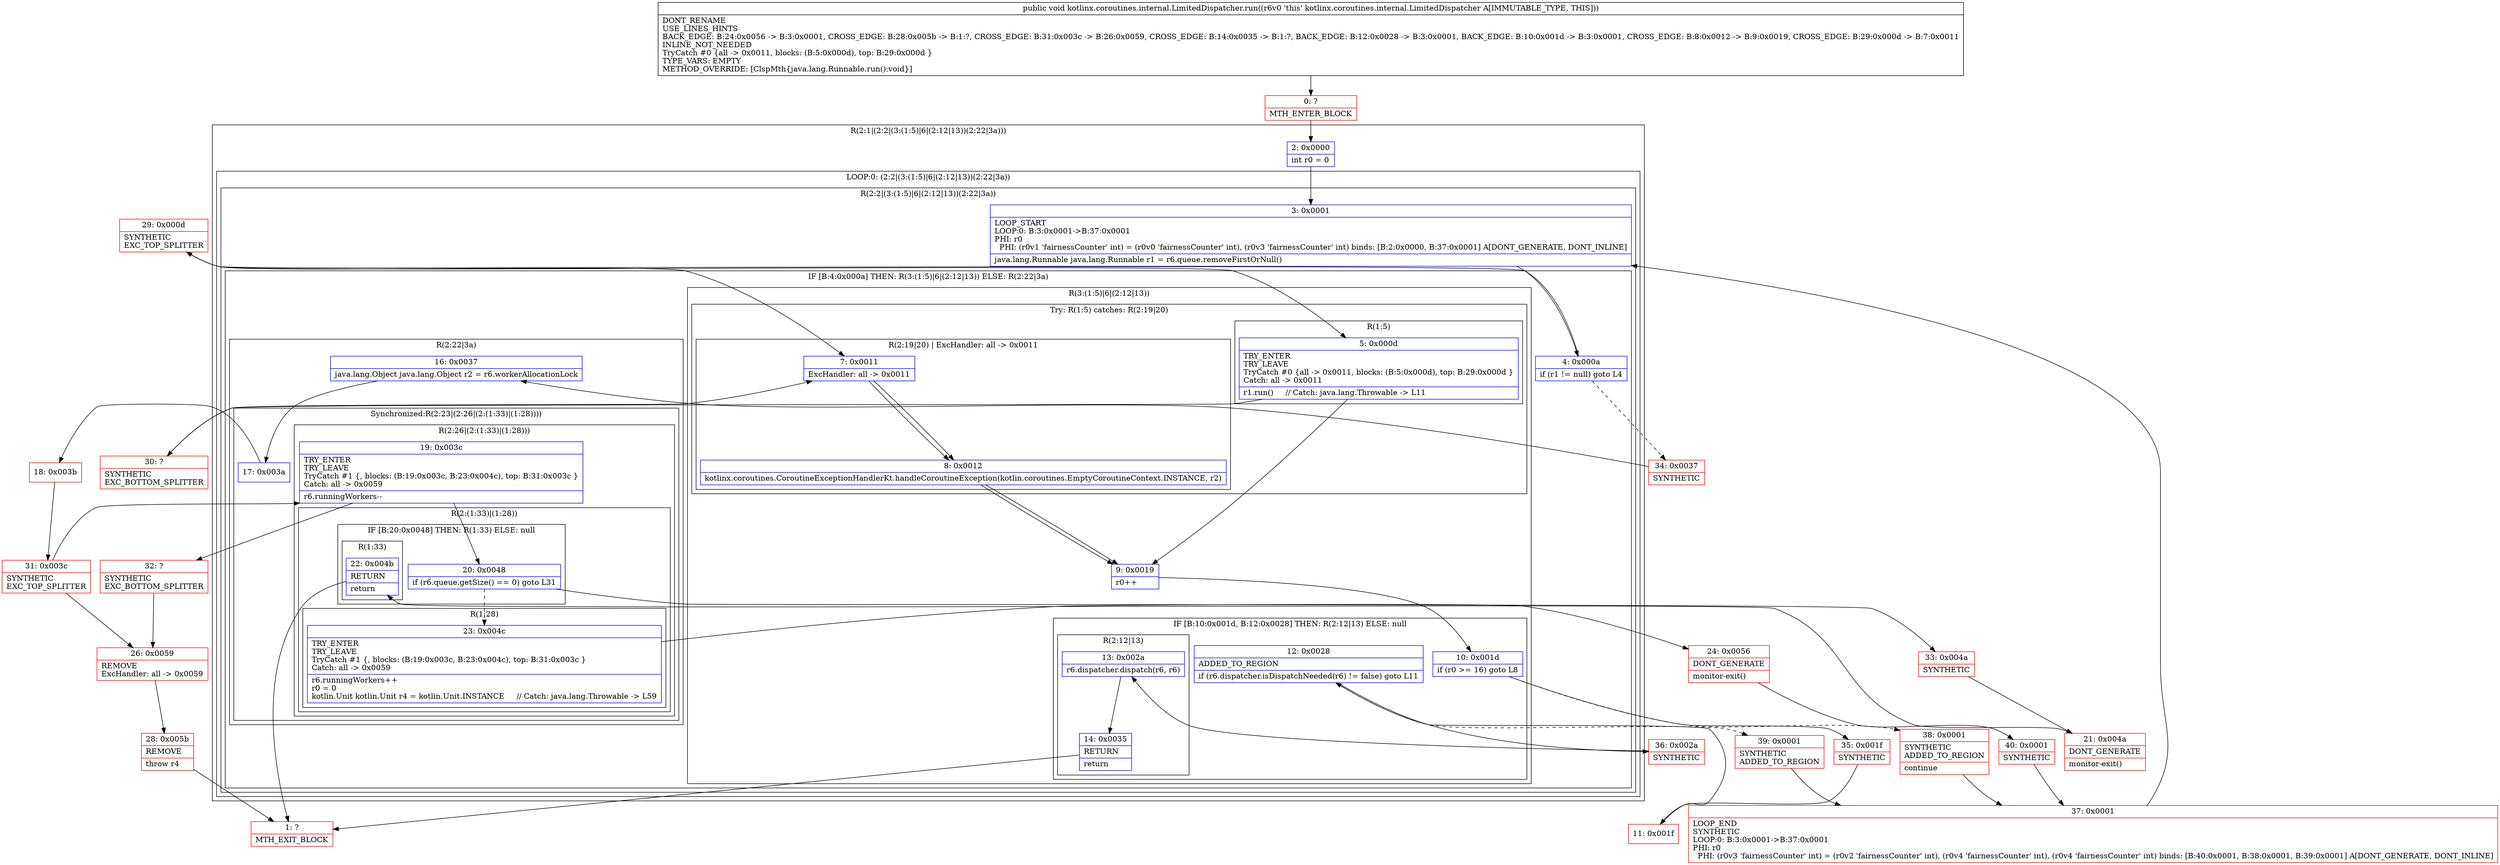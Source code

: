 digraph "CFG forkotlinx.coroutines.internal.LimitedDispatcher.run()V" {
subgraph cluster_Region_2138165971 {
label = "R(2:1|(2:2|(3:(1:5)|6|(2:12|13))(2:22|3a)))";
node [shape=record,color=blue];
Node_2 [shape=record,label="{2\:\ 0x0000|int r0 = 0\l}"];
subgraph cluster_LoopRegion_1988298737 {
label = "LOOP:0: (2:2|(3:(1:5)|6|(2:12|13))(2:22|3a))";
node [shape=record,color=blue];
subgraph cluster_Region_582034191 {
label = "R(2:2|(3:(1:5)|6|(2:12|13))(2:22|3a))";
node [shape=record,color=blue];
Node_3 [shape=record,label="{3\:\ 0x0001|LOOP_START\lLOOP:0: B:3:0x0001\-\>B:37:0x0001\lPHI: r0 \l  PHI: (r0v1 'fairnessCounter' int) = (r0v0 'fairnessCounter' int), (r0v3 'fairnessCounter' int) binds: [B:2:0x0000, B:37:0x0001] A[DONT_GENERATE, DONT_INLINE]\l|java.lang.Runnable java.lang.Runnable r1 = r6.queue.removeFirstOrNull()\l}"];
subgraph cluster_IfRegion_1390589427 {
label = "IF [B:4:0x000a] THEN: R(3:(1:5)|6|(2:12|13)) ELSE: R(2:22|3a)";
node [shape=record,color=blue];
Node_4 [shape=record,label="{4\:\ 0x000a|if (r1 != null) goto L4\l}"];
subgraph cluster_Region_1931412144 {
label = "R(3:(1:5)|6|(2:12|13))";
node [shape=record,color=blue];
subgraph cluster_TryCatchRegion_142415172 {
label = "Try: R(1:5) catches: R(2:19|20)";
node [shape=record,color=blue];
subgraph cluster_Region_1499674525 {
label = "R(1:5)";
node [shape=record,color=blue];
Node_5 [shape=record,label="{5\:\ 0x000d|TRY_ENTER\lTRY_LEAVE\lTryCatch #0 \{all \-\> 0x0011, blocks: (B:5:0x000d), top: B:29:0x000d \}\lCatch: all \-\> 0x0011\l|r1.run()     \/\/ Catch: java.lang.Throwable \-\> L11\l}"];
}
subgraph cluster_Region_1258712341 {
label = "R(2:19|20) | ExcHandler: all \-\> 0x0011\l";
node [shape=record,color=blue];
Node_7 [shape=record,label="{7\:\ 0x0011|ExcHandler: all \-\> 0x0011\l}"];
Node_8 [shape=record,label="{8\:\ 0x0012|kotlinx.coroutines.CoroutineExceptionHandlerKt.handleCoroutineException(kotlin.coroutines.EmptyCoroutineContext.INSTANCE, r2)\l}"];
}
}
Node_9 [shape=record,label="{9\:\ 0x0019|r0++\l}"];
subgraph cluster_IfRegion_1395098866 {
label = "IF [B:10:0x001d, B:12:0x0028] THEN: R(2:12|13) ELSE: null";
node [shape=record,color=blue];
Node_10 [shape=record,label="{10\:\ 0x001d|if (r0 \>= 16) goto L8\l}"];
Node_12 [shape=record,label="{12\:\ 0x0028|ADDED_TO_REGION\l|if (r6.dispatcher.isDispatchNeeded(r6) != false) goto L11\l}"];
subgraph cluster_Region_474518558 {
label = "R(2:12|13)";
node [shape=record,color=blue];
Node_13 [shape=record,label="{13\:\ 0x002a|r6.dispatcher.dispatch(r6, r6)\l}"];
Node_14 [shape=record,label="{14\:\ 0x0035|RETURN\l|return\l}"];
}
}
}
subgraph cluster_Region_906770519 {
label = "R(2:22|3a)";
node [shape=record,color=blue];
Node_16 [shape=record,label="{16\:\ 0x0037|java.lang.Object java.lang.Object r2 = r6.workerAllocationLock\l}"];
subgraph cluster_SynchronizedRegion_487513282 {
label = "Synchronized:R(2:23|(2:26|(2:(1:33)|(1:28))))";
node [shape=record,color=blue];
Node_17 [shape=record,label="{17\:\ 0x003a}"];
subgraph cluster_Region_1914352873 {
label = "R(2:26|(2:(1:33)|(1:28)))";
node [shape=record,color=blue];
Node_19 [shape=record,label="{19\:\ 0x003c|TRY_ENTER\lTRY_LEAVE\lTryCatch #1 \{, blocks: (B:19:0x003c, B:23:0x004c), top: B:31:0x003c \}\lCatch: all \-\> 0x0059\l|r6.runningWorkers\-\-\l}"];
subgraph cluster_Region_313350363 {
label = "R(2:(1:33)|(1:28))";
node [shape=record,color=blue];
subgraph cluster_IfRegion_1790701918 {
label = "IF [B:20:0x0048] THEN: R(1:33) ELSE: null";
node [shape=record,color=blue];
Node_20 [shape=record,label="{20\:\ 0x0048|if (r6.queue.getSize() == 0) goto L31\l}"];
subgraph cluster_Region_847999091 {
label = "R(1:33)";
node [shape=record,color=blue];
Node_22 [shape=record,label="{22\:\ 0x004b|RETURN\l|return\l}"];
}
}
subgraph cluster_Region_728459547 {
label = "R(1:28)";
node [shape=record,color=blue];
Node_23 [shape=record,label="{23\:\ 0x004c|TRY_ENTER\lTRY_LEAVE\lTryCatch #1 \{, blocks: (B:19:0x003c, B:23:0x004c), top: B:31:0x003c \}\lCatch: all \-\> 0x0059\l|r6.runningWorkers++\lr0 = 0\lkotlin.Unit kotlin.Unit r4 = kotlin.Unit.INSTANCE     \/\/ Catch: java.lang.Throwable \-\> L59\l}"];
}
}
}
}
}
}
}
}
}
subgraph cluster_Region_1258712341 {
label = "R(2:19|20) | ExcHandler: all \-\> 0x0011\l";
node [shape=record,color=blue];
Node_7 [shape=record,label="{7\:\ 0x0011|ExcHandler: all \-\> 0x0011\l}"];
Node_8 [shape=record,label="{8\:\ 0x0012|kotlinx.coroutines.CoroutineExceptionHandlerKt.handleCoroutineException(kotlin.coroutines.EmptyCoroutineContext.INSTANCE, r2)\l}"];
}
Node_0 [shape=record,color=red,label="{0\:\ ?|MTH_ENTER_BLOCK\l}"];
Node_29 [shape=record,color=red,label="{29\:\ 0x000d|SYNTHETIC\lEXC_TOP_SPLITTER\l}"];
Node_35 [shape=record,color=red,label="{35\:\ 0x001f|SYNTHETIC\l}"];
Node_11 [shape=record,color=red,label="{11\:\ 0x001f}"];
Node_36 [shape=record,color=red,label="{36\:\ 0x002a|SYNTHETIC\l}"];
Node_1 [shape=record,color=red,label="{1\:\ ?|MTH_EXIT_BLOCK\l}"];
Node_39 [shape=record,color=red,label="{39\:\ 0x0001|SYNTHETIC\lADDED_TO_REGION\l}"];
Node_37 [shape=record,color=red,label="{37\:\ 0x0001|LOOP_END\lSYNTHETIC\lLOOP:0: B:3:0x0001\-\>B:37:0x0001\lPHI: r0 \l  PHI: (r0v3 'fairnessCounter' int) = (r0v2 'fairnessCounter' int), (r0v4 'fairnessCounter' int), (r0v4 'fairnessCounter' int) binds: [B:40:0x0001, B:38:0x0001, B:39:0x0001] A[DONT_GENERATE, DONT_INLINE]\l}"];
Node_38 [shape=record,color=red,label="{38\:\ 0x0001|SYNTHETIC\lADDED_TO_REGION\l|continue\l}"];
Node_30 [shape=record,color=red,label="{30\:\ ?|SYNTHETIC\lEXC_BOTTOM_SPLITTER\l}"];
Node_34 [shape=record,color=red,label="{34\:\ 0x0037|SYNTHETIC\l}"];
Node_18 [shape=record,color=red,label="{18\:\ 0x003b}"];
Node_31 [shape=record,color=red,label="{31\:\ 0x003c|SYNTHETIC\lEXC_TOP_SPLITTER\l}"];
Node_24 [shape=record,color=red,label="{24\:\ 0x0056|DONT_GENERATE\l|monitor\-exit()\l}"];
Node_40 [shape=record,color=red,label="{40\:\ 0x0001|SYNTHETIC\l}"];
Node_33 [shape=record,color=red,label="{33\:\ 0x004a|SYNTHETIC\l}"];
Node_21 [shape=record,color=red,label="{21\:\ 0x004a|DONT_GENERATE\l|monitor\-exit()\l}"];
Node_32 [shape=record,color=red,label="{32\:\ ?|SYNTHETIC\lEXC_BOTTOM_SPLITTER\l}"];
Node_26 [shape=record,color=red,label="{26\:\ 0x0059|REMOVE\lExcHandler: all \-\> 0x0059\l}"];
Node_28 [shape=record,color=red,label="{28\:\ 0x005b|REMOVE\l|throw r4\l}"];
MethodNode[shape=record,label="{public void kotlinx.coroutines.internal.LimitedDispatcher.run((r6v0 'this' kotlinx.coroutines.internal.LimitedDispatcher A[IMMUTABLE_TYPE, THIS]))  | DONT_RENAME\lUSE_LINES_HINTS\lBACK_EDGE: B:24:0x0056 \-\> B:3:0x0001, CROSS_EDGE: B:28:0x005b \-\> B:1:?, CROSS_EDGE: B:31:0x003c \-\> B:26:0x0059, CROSS_EDGE: B:14:0x0035 \-\> B:1:?, BACK_EDGE: B:12:0x0028 \-\> B:3:0x0001, BACK_EDGE: B:10:0x001d \-\> B:3:0x0001, CROSS_EDGE: B:8:0x0012 \-\> B:9:0x0019, CROSS_EDGE: B:29:0x000d \-\> B:7:0x0011\lINLINE_NOT_NEEDED\lTryCatch #0 \{all \-\> 0x0011, blocks: (B:5:0x000d), top: B:29:0x000d \}\lTYPE_VARS: EMPTY\lMETHOD_OVERRIDE: [ClspMth\{java.lang.Runnable.run():void\}]\l}"];
MethodNode -> Node_0;Node_2 -> Node_3;
Node_3 -> Node_4;
Node_4 -> Node_29;
Node_4 -> Node_34[style=dashed];
Node_5 -> Node_9;
Node_5 -> Node_30;
Node_7 -> Node_8;
Node_8 -> Node_9;
Node_9 -> Node_10;
Node_10 -> Node_35;
Node_10 -> Node_38[style=dashed];
Node_12 -> Node_36;
Node_12 -> Node_39[style=dashed];
Node_13 -> Node_14;
Node_14 -> Node_1;
Node_16 -> Node_17;
Node_17 -> Node_18;
Node_19 -> Node_20;
Node_19 -> Node_32;
Node_20 -> Node_23[style=dashed];
Node_20 -> Node_33;
Node_22 -> Node_1;
Node_23 -> Node_24;
Node_7 -> Node_8;
Node_8 -> Node_9;
Node_0 -> Node_2;
Node_29 -> Node_5;
Node_29 -> Node_7;
Node_35 -> Node_11;
Node_11 -> Node_12;
Node_36 -> Node_13;
Node_39 -> Node_37;
Node_37 -> Node_3;
Node_38 -> Node_37;
Node_30 -> Node_7;
Node_34 -> Node_16;
Node_18 -> Node_31;
Node_31 -> Node_19;
Node_31 -> Node_26;
Node_24 -> Node_40;
Node_40 -> Node_37;
Node_33 -> Node_21;
Node_21 -> Node_22;
Node_32 -> Node_26;
Node_26 -> Node_28;
Node_28 -> Node_1;
}

